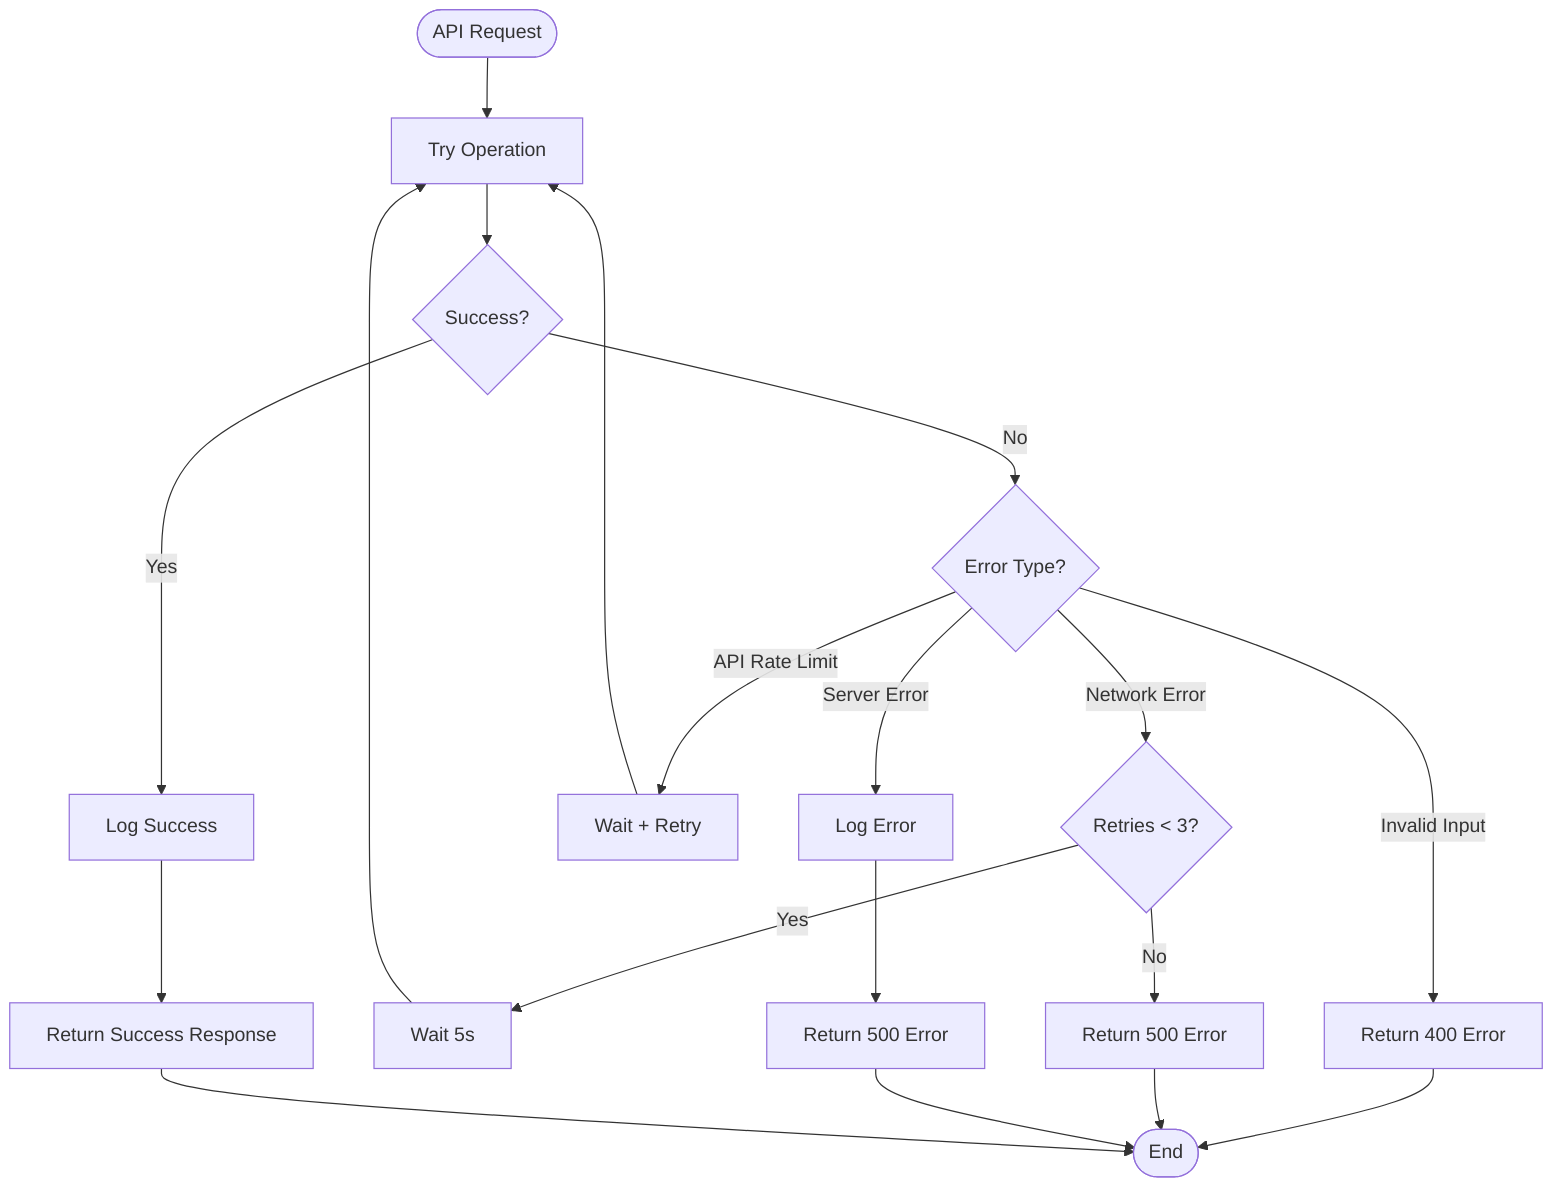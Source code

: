 flowchart TD
    START([API Request]) --> TRY[Try Operation]
    TRY --> SUCCESS{Success?}
    SUCCESS -->|Yes| LOG_SUCCESS[Log Success]
    SUCCESS -->|No| ERROR_TYPE{Error Type?}

    ERROR_TYPE -->|Network Error| RETRY_CHECK{Retries < 3?}
    ERROR_TYPE -->|API Rate Limit| WAIT[Wait + Retry]
    ERROR_TYPE -->|Invalid Input| REJECT[Return 400 Error]
    ERROR_TYPE -->|Server Error| LOG_ERROR[Log Error]

    RETRY_CHECK -->|Yes| WAIT_RETRY[Wait 5s]
    RETRY_CHECK -->|No| GIVE_UP[Return 500 Error]

    WAIT_RETRY --> TRY
    WAIT --> TRY
    LOG_ERROR --> RETURN_500[Return 500 Error]

    LOG_SUCCESS --> RETURN_SUCCESS[Return Success Response]
    REJECT --> END([End])
    GIVE_UP --> END
    RETURN_500 --> END
    RETURN_SUCCESS --> END